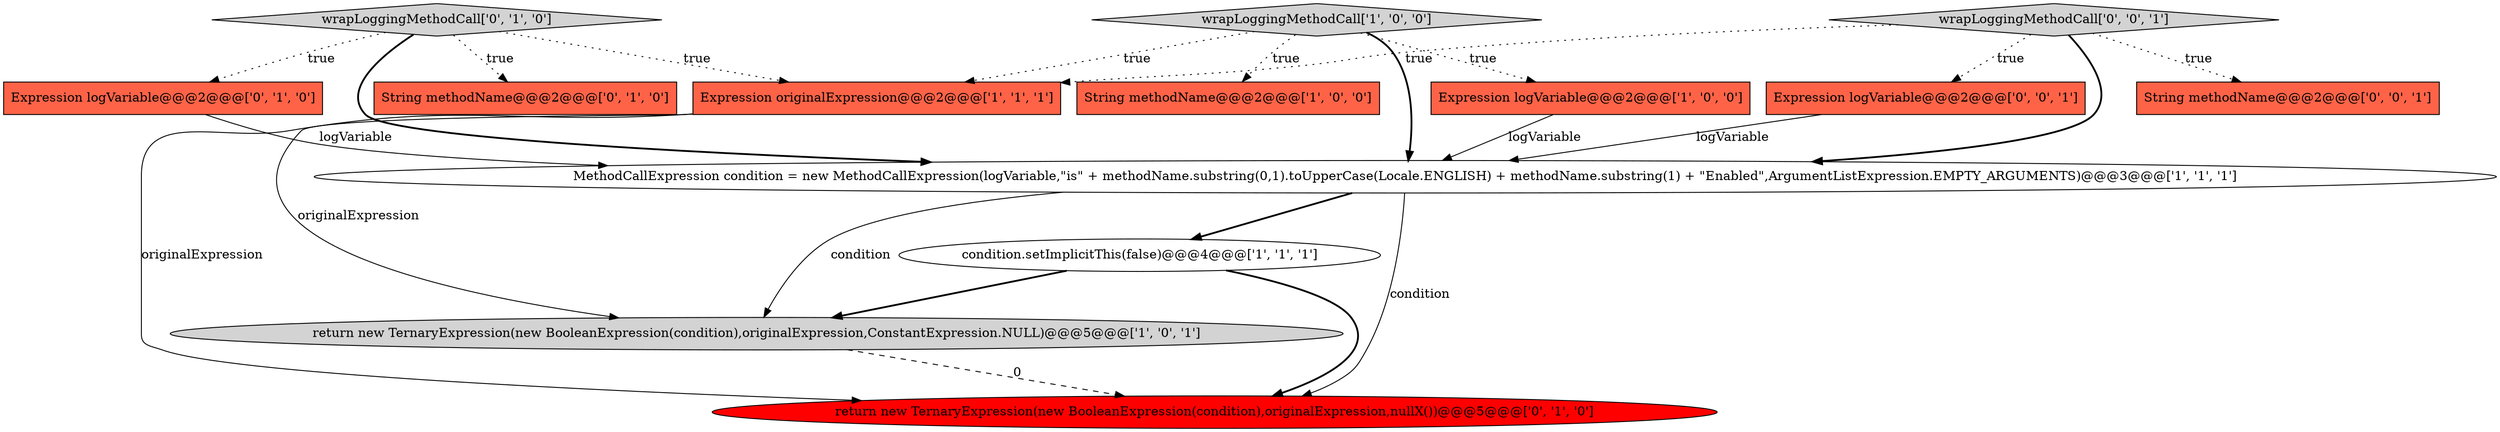 digraph {
5 [style = filled, label = "wrapLoggingMethodCall['1', '0', '0']", fillcolor = lightgray, shape = diamond image = "AAA0AAABBB1BBB"];
8 [style = filled, label = "return new TernaryExpression(new BooleanExpression(condition),originalExpression,nullX())@@@5@@@['0', '1', '0']", fillcolor = red, shape = ellipse image = "AAA1AAABBB2BBB"];
12 [style = filled, label = "Expression logVariable@@@2@@@['0', '0', '1']", fillcolor = tomato, shape = box image = "AAA0AAABBB3BBB"];
4 [style = filled, label = "Expression originalExpression@@@2@@@['1', '1', '1']", fillcolor = tomato, shape = box image = "AAA0AAABBB1BBB"];
6 [style = filled, label = "return new TernaryExpression(new BooleanExpression(condition),originalExpression,ConstantExpression.NULL)@@@5@@@['1', '0', '1']", fillcolor = lightgray, shape = ellipse image = "AAA0AAABBB1BBB"];
7 [style = filled, label = "Expression logVariable@@@2@@@['0', '1', '0']", fillcolor = tomato, shape = box image = "AAA0AAABBB2BBB"];
10 [style = filled, label = "wrapLoggingMethodCall['0', '1', '0']", fillcolor = lightgray, shape = diamond image = "AAA0AAABBB2BBB"];
2 [style = filled, label = "String methodName@@@2@@@['1', '0', '0']", fillcolor = tomato, shape = box image = "AAA0AAABBB1BBB"];
1 [style = filled, label = "condition.setImplicitThis(false)@@@4@@@['1', '1', '1']", fillcolor = white, shape = ellipse image = "AAA0AAABBB1BBB"];
13 [style = filled, label = "wrapLoggingMethodCall['0', '0', '1']", fillcolor = lightgray, shape = diamond image = "AAA0AAABBB3BBB"];
0 [style = filled, label = "MethodCallExpression condition = new MethodCallExpression(logVariable,\"is\" + methodName.substring(0,1).toUpperCase(Locale.ENGLISH) + methodName.substring(1) + \"Enabled\",ArgumentListExpression.EMPTY_ARGUMENTS)@@@3@@@['1', '1', '1']", fillcolor = white, shape = ellipse image = "AAA0AAABBB1BBB"];
3 [style = filled, label = "Expression logVariable@@@2@@@['1', '0', '0']", fillcolor = tomato, shape = box image = "AAA0AAABBB1BBB"];
9 [style = filled, label = "String methodName@@@2@@@['0', '1', '0']", fillcolor = tomato, shape = box image = "AAA0AAABBB2BBB"];
11 [style = filled, label = "String methodName@@@2@@@['0', '0', '1']", fillcolor = tomato, shape = box image = "AAA0AAABBB3BBB"];
6->8 [style = dashed, label="0"];
4->8 [style = solid, label="originalExpression"];
1->8 [style = bold, label=""];
13->12 [style = dotted, label="true"];
0->8 [style = solid, label="condition"];
0->6 [style = solid, label="condition"];
5->3 [style = dotted, label="true"];
10->9 [style = dotted, label="true"];
5->4 [style = dotted, label="true"];
3->0 [style = solid, label="logVariable"];
7->0 [style = solid, label="logVariable"];
12->0 [style = solid, label="logVariable"];
4->6 [style = solid, label="originalExpression"];
1->6 [style = bold, label=""];
5->0 [style = bold, label=""];
0->1 [style = bold, label=""];
10->0 [style = bold, label=""];
13->11 [style = dotted, label="true"];
13->0 [style = bold, label=""];
10->4 [style = dotted, label="true"];
10->7 [style = dotted, label="true"];
13->4 [style = dotted, label="true"];
5->2 [style = dotted, label="true"];
}
